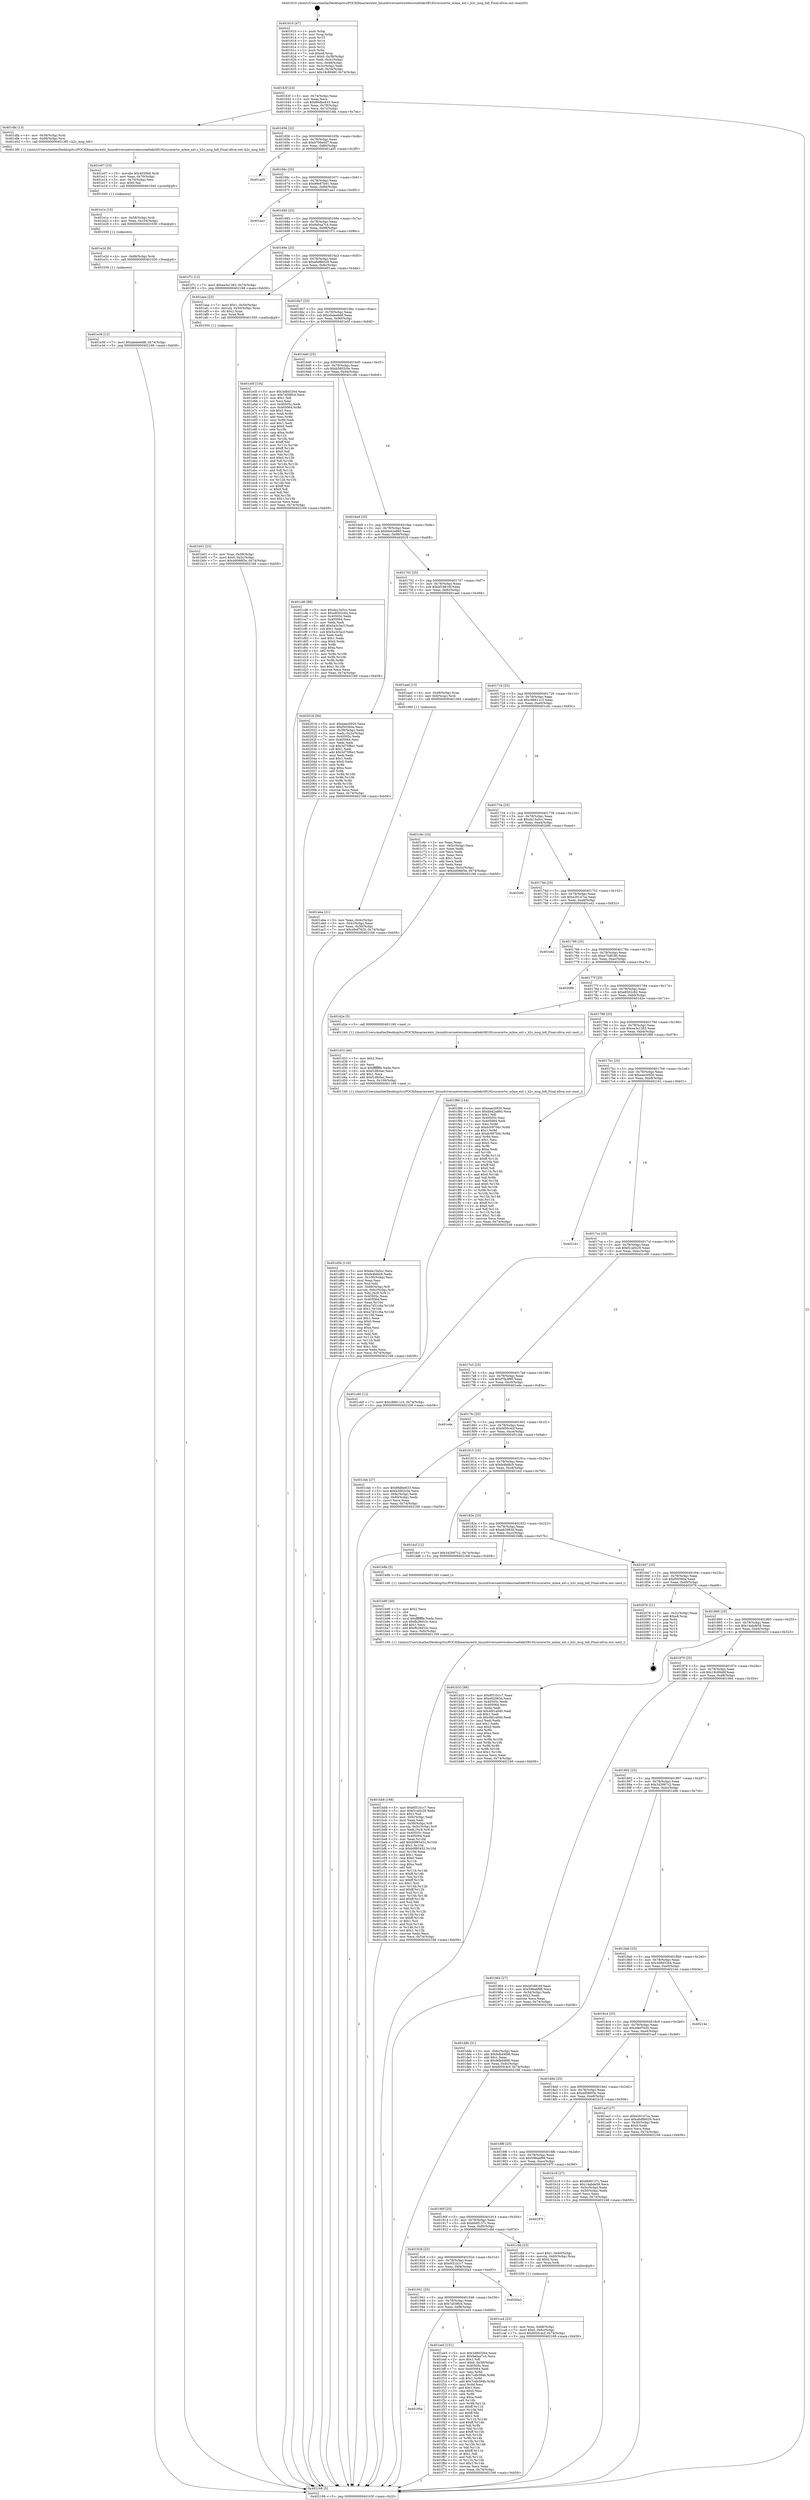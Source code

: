 digraph "0x401610" {
  label = "0x401610 (/mnt/c/Users/mathe/Desktop/tcc/POCII/binaries/extr_linuxdriversnetwirelessrealtekrtl8192cucorertw_mlme_ext.c_h2c_msg_hdl_Final-ollvm.out::main(0))"
  labelloc = "t"
  node[shape=record]

  Entry [label="",width=0.3,height=0.3,shape=circle,fillcolor=black,style=filled]
  "0x40163f" [label="{
     0x40163f [23]\l
     | [instrs]\l
     &nbsp;&nbsp;0x40163f \<+3\>: mov -0x74(%rbp),%eax\l
     &nbsp;&nbsp;0x401642 \<+2\>: mov %eax,%ecx\l
     &nbsp;&nbsp;0x401644 \<+6\>: sub $0x86dbe633,%ecx\l
     &nbsp;&nbsp;0x40164a \<+3\>: mov %eax,-0x78(%rbp)\l
     &nbsp;&nbsp;0x40164d \<+3\>: mov %ecx,-0x7c(%rbp)\l
     &nbsp;&nbsp;0x401650 \<+6\>: je 0000000000401dfa \<main+0x7ea\>\l
  }"]
  "0x401dfa" [label="{
     0x401dfa [13]\l
     | [instrs]\l
     &nbsp;&nbsp;0x401dfa \<+4\>: mov -0x58(%rbp),%rdi\l
     &nbsp;&nbsp;0x401dfe \<+4\>: mov -0x68(%rbp),%rsi\l
     &nbsp;&nbsp;0x401e02 \<+5\>: call 00000000004013f0 \<h2c_msg_hdl\>\l
     | [calls]\l
     &nbsp;&nbsp;0x4013f0 \{1\} (/mnt/c/Users/mathe/Desktop/tcc/POCII/binaries/extr_linuxdriversnetwirelessrealtekrtl8192cucorertw_mlme_ext.c_h2c_msg_hdl_Final-ollvm.out::h2c_msg_hdl)\l
  }"]
  "0x401656" [label="{
     0x401656 [22]\l
     | [instrs]\l
     &nbsp;&nbsp;0x401656 \<+5\>: jmp 000000000040165b \<main+0x4b\>\l
     &nbsp;&nbsp;0x40165b \<+3\>: mov -0x78(%rbp),%eax\l
     &nbsp;&nbsp;0x40165e \<+5\>: sub $0x8706e0d7,%eax\l
     &nbsp;&nbsp;0x401663 \<+3\>: mov %eax,-0x80(%rbp)\l
     &nbsp;&nbsp;0x401666 \<+6\>: je 0000000000401a05 \<main+0x3f5\>\l
  }"]
  Exit [label="",width=0.3,height=0.3,shape=circle,fillcolor=black,style=filled,peripheries=2]
  "0x401a05" [label="{
     0x401a05\l
  }", style=dashed]
  "0x40166c" [label="{
     0x40166c [25]\l
     | [instrs]\l
     &nbsp;&nbsp;0x40166c \<+5\>: jmp 0000000000401671 \<main+0x61\>\l
     &nbsp;&nbsp;0x401671 \<+3\>: mov -0x78(%rbp),%eax\l
     &nbsp;&nbsp;0x401674 \<+5\>: sub $0x99e87b91,%eax\l
     &nbsp;&nbsp;0x401679 \<+6\>: mov %eax,-0x84(%rbp)\l
     &nbsp;&nbsp;0x40167f \<+6\>: je 0000000000401aa1 \<main+0x491\>\l
  }"]
  "0x40195a" [label="{
     0x40195a\l
  }", style=dashed]
  "0x401aa1" [label="{
     0x401aa1\l
  }", style=dashed]
  "0x401685" [label="{
     0x401685 [25]\l
     | [instrs]\l
     &nbsp;&nbsp;0x401685 \<+5\>: jmp 000000000040168a \<main+0x7a\>\l
     &nbsp;&nbsp;0x40168a \<+3\>: mov -0x78(%rbp),%eax\l
     &nbsp;&nbsp;0x40168d \<+5\>: sub $0x9a0aa7c4,%eax\l
     &nbsp;&nbsp;0x401692 \<+6\>: mov %eax,-0x88(%rbp)\l
     &nbsp;&nbsp;0x401698 \<+6\>: je 0000000000401f7c \<main+0x96c\>\l
  }"]
  "0x401ee5" [label="{
     0x401ee5 [151]\l
     | [instrs]\l
     &nbsp;&nbsp;0x401ee5 \<+5\>: mov $0x3d8d3264,%eax\l
     &nbsp;&nbsp;0x401eea \<+5\>: mov $0x9a0aa7c4,%ecx\l
     &nbsp;&nbsp;0x401eef \<+2\>: mov $0x1,%dl\l
     &nbsp;&nbsp;0x401ef1 \<+7\>: movl $0x0,-0x38(%rbp)\l
     &nbsp;&nbsp;0x401ef8 \<+7\>: mov 0x40505c,%esi\l
     &nbsp;&nbsp;0x401eff \<+7\>: mov 0x405064,%edi\l
     &nbsp;&nbsp;0x401f06 \<+3\>: mov %esi,%r8d\l
     &nbsp;&nbsp;0x401f09 \<+7\>: sub $0x7cdb594b,%r8d\l
     &nbsp;&nbsp;0x401f10 \<+4\>: sub $0x1,%r8d\l
     &nbsp;&nbsp;0x401f14 \<+7\>: add $0x7cdb594b,%r8d\l
     &nbsp;&nbsp;0x401f1b \<+4\>: imul %r8d,%esi\l
     &nbsp;&nbsp;0x401f1f \<+3\>: and $0x1,%esi\l
     &nbsp;&nbsp;0x401f22 \<+3\>: cmp $0x0,%esi\l
     &nbsp;&nbsp;0x401f25 \<+4\>: sete %r9b\l
     &nbsp;&nbsp;0x401f29 \<+3\>: cmp $0xa,%edi\l
     &nbsp;&nbsp;0x401f2c \<+4\>: setl %r10b\l
     &nbsp;&nbsp;0x401f30 \<+3\>: mov %r9b,%r11b\l
     &nbsp;&nbsp;0x401f33 \<+4\>: xor $0xff,%r11b\l
     &nbsp;&nbsp;0x401f37 \<+3\>: mov %r10b,%bl\l
     &nbsp;&nbsp;0x401f3a \<+3\>: xor $0xff,%bl\l
     &nbsp;&nbsp;0x401f3d \<+3\>: xor $0x1,%dl\l
     &nbsp;&nbsp;0x401f40 \<+3\>: mov %r11b,%r14b\l
     &nbsp;&nbsp;0x401f43 \<+4\>: and $0xff,%r14b\l
     &nbsp;&nbsp;0x401f47 \<+3\>: and %dl,%r9b\l
     &nbsp;&nbsp;0x401f4a \<+3\>: mov %bl,%r15b\l
     &nbsp;&nbsp;0x401f4d \<+4\>: and $0xff,%r15b\l
     &nbsp;&nbsp;0x401f51 \<+3\>: and %dl,%r10b\l
     &nbsp;&nbsp;0x401f54 \<+3\>: or %r9b,%r14b\l
     &nbsp;&nbsp;0x401f57 \<+3\>: or %r10b,%r15b\l
     &nbsp;&nbsp;0x401f5a \<+3\>: xor %r15b,%r14b\l
     &nbsp;&nbsp;0x401f5d \<+3\>: or %bl,%r11b\l
     &nbsp;&nbsp;0x401f60 \<+4\>: xor $0xff,%r11b\l
     &nbsp;&nbsp;0x401f64 \<+3\>: or $0x1,%dl\l
     &nbsp;&nbsp;0x401f67 \<+3\>: and %dl,%r11b\l
     &nbsp;&nbsp;0x401f6a \<+3\>: or %r11b,%r14b\l
     &nbsp;&nbsp;0x401f6d \<+4\>: test $0x1,%r14b\l
     &nbsp;&nbsp;0x401f71 \<+3\>: cmovne %ecx,%eax\l
     &nbsp;&nbsp;0x401f74 \<+3\>: mov %eax,-0x74(%rbp)\l
     &nbsp;&nbsp;0x401f77 \<+5\>: jmp 0000000000402168 \<main+0xb58\>\l
  }"]
  "0x401f7c" [label="{
     0x401f7c [12]\l
     | [instrs]\l
     &nbsp;&nbsp;0x401f7c \<+7\>: movl $0xea3e1383,-0x74(%rbp)\l
     &nbsp;&nbsp;0x401f83 \<+5\>: jmp 0000000000402168 \<main+0xb58\>\l
  }"]
  "0x40169e" [label="{
     0x40169e [25]\l
     | [instrs]\l
     &nbsp;&nbsp;0x40169e \<+5\>: jmp 00000000004016a3 \<main+0x93\>\l
     &nbsp;&nbsp;0x4016a3 \<+3\>: mov -0x78(%rbp),%eax\l
     &nbsp;&nbsp;0x4016a6 \<+5\>: sub $0xa6d8b029,%eax\l
     &nbsp;&nbsp;0x4016ab \<+6\>: mov %eax,-0x8c(%rbp)\l
     &nbsp;&nbsp;0x4016b1 \<+6\>: je 0000000000401aea \<main+0x4da\>\l
  }"]
  "0x401941" [label="{
     0x401941 [25]\l
     | [instrs]\l
     &nbsp;&nbsp;0x401941 \<+5\>: jmp 0000000000401946 \<main+0x336\>\l
     &nbsp;&nbsp;0x401946 \<+3\>: mov -0x78(%rbp),%eax\l
     &nbsp;&nbsp;0x401949 \<+5\>: sub $0x7af38fcd,%eax\l
     &nbsp;&nbsp;0x40194e \<+6\>: mov %eax,-0xf8(%rbp)\l
     &nbsp;&nbsp;0x401954 \<+6\>: je 0000000000401ee5 \<main+0x8d5\>\l
  }"]
  "0x401aea" [label="{
     0x401aea [23]\l
     | [instrs]\l
     &nbsp;&nbsp;0x401aea \<+7\>: movl $0x1,-0x50(%rbp)\l
     &nbsp;&nbsp;0x401af1 \<+4\>: movslq -0x50(%rbp),%rax\l
     &nbsp;&nbsp;0x401af5 \<+4\>: shl $0x2,%rax\l
     &nbsp;&nbsp;0x401af9 \<+3\>: mov %rax,%rdi\l
     &nbsp;&nbsp;0x401afc \<+5\>: call 0000000000401050 \<malloc@plt\>\l
     | [calls]\l
     &nbsp;&nbsp;0x401050 \{1\} (unknown)\l
  }"]
  "0x4016b7" [label="{
     0x4016b7 [25]\l
     | [instrs]\l
     &nbsp;&nbsp;0x4016b7 \<+5\>: jmp 00000000004016bc \<main+0xac\>\l
     &nbsp;&nbsp;0x4016bc \<+3\>: mov -0x78(%rbp),%eax\l
     &nbsp;&nbsp;0x4016bf \<+5\>: sub $0xabdee6d8,%eax\l
     &nbsp;&nbsp;0x4016c4 \<+6\>: mov %eax,-0x90(%rbp)\l
     &nbsp;&nbsp;0x4016ca \<+6\>: je 0000000000401e5f \<main+0x84f\>\l
  }"]
  "0x4020a3" [label="{
     0x4020a3\l
  }", style=dashed]
  "0x401e5f" [label="{
     0x401e5f [134]\l
     | [instrs]\l
     &nbsp;&nbsp;0x401e5f \<+5\>: mov $0x3d8d3264,%eax\l
     &nbsp;&nbsp;0x401e64 \<+5\>: mov $0x7af38fcd,%ecx\l
     &nbsp;&nbsp;0x401e69 \<+2\>: mov $0x1,%dl\l
     &nbsp;&nbsp;0x401e6b \<+2\>: xor %esi,%esi\l
     &nbsp;&nbsp;0x401e6d \<+7\>: mov 0x40505c,%edi\l
     &nbsp;&nbsp;0x401e74 \<+8\>: mov 0x405064,%r8d\l
     &nbsp;&nbsp;0x401e7c \<+3\>: sub $0x1,%esi\l
     &nbsp;&nbsp;0x401e7f \<+3\>: mov %edi,%r9d\l
     &nbsp;&nbsp;0x401e82 \<+3\>: add %esi,%r9d\l
     &nbsp;&nbsp;0x401e85 \<+4\>: imul %r9d,%edi\l
     &nbsp;&nbsp;0x401e89 \<+3\>: and $0x1,%edi\l
     &nbsp;&nbsp;0x401e8c \<+3\>: cmp $0x0,%edi\l
     &nbsp;&nbsp;0x401e8f \<+4\>: sete %r10b\l
     &nbsp;&nbsp;0x401e93 \<+4\>: cmp $0xa,%r8d\l
     &nbsp;&nbsp;0x401e97 \<+4\>: setl %r11b\l
     &nbsp;&nbsp;0x401e9b \<+3\>: mov %r10b,%bl\l
     &nbsp;&nbsp;0x401e9e \<+3\>: xor $0xff,%bl\l
     &nbsp;&nbsp;0x401ea1 \<+3\>: mov %r11b,%r14b\l
     &nbsp;&nbsp;0x401ea4 \<+4\>: xor $0xff,%r14b\l
     &nbsp;&nbsp;0x401ea8 \<+3\>: xor $0x0,%dl\l
     &nbsp;&nbsp;0x401eab \<+3\>: mov %bl,%r15b\l
     &nbsp;&nbsp;0x401eae \<+4\>: and $0x0,%r15b\l
     &nbsp;&nbsp;0x401eb2 \<+3\>: and %dl,%r10b\l
     &nbsp;&nbsp;0x401eb5 \<+3\>: mov %r14b,%r12b\l
     &nbsp;&nbsp;0x401eb8 \<+4\>: and $0x0,%r12b\l
     &nbsp;&nbsp;0x401ebc \<+3\>: and %dl,%r11b\l
     &nbsp;&nbsp;0x401ebf \<+3\>: or %r10b,%r15b\l
     &nbsp;&nbsp;0x401ec2 \<+3\>: or %r11b,%r12b\l
     &nbsp;&nbsp;0x401ec5 \<+3\>: xor %r12b,%r15b\l
     &nbsp;&nbsp;0x401ec8 \<+3\>: or %r14b,%bl\l
     &nbsp;&nbsp;0x401ecb \<+3\>: xor $0xff,%bl\l
     &nbsp;&nbsp;0x401ece \<+3\>: or $0x0,%dl\l
     &nbsp;&nbsp;0x401ed1 \<+2\>: and %dl,%bl\l
     &nbsp;&nbsp;0x401ed3 \<+3\>: or %bl,%r15b\l
     &nbsp;&nbsp;0x401ed6 \<+4\>: test $0x1,%r15b\l
     &nbsp;&nbsp;0x401eda \<+3\>: cmovne %ecx,%eax\l
     &nbsp;&nbsp;0x401edd \<+3\>: mov %eax,-0x74(%rbp)\l
     &nbsp;&nbsp;0x401ee0 \<+5\>: jmp 0000000000402168 \<main+0xb58\>\l
  }"]
  "0x4016d0" [label="{
     0x4016d0 [25]\l
     | [instrs]\l
     &nbsp;&nbsp;0x4016d0 \<+5\>: jmp 00000000004016d5 \<main+0xc5\>\l
     &nbsp;&nbsp;0x4016d5 \<+3\>: mov -0x78(%rbp),%eax\l
     &nbsp;&nbsp;0x4016d8 \<+5\>: sub $0xb3d02c0e,%eax\l
     &nbsp;&nbsp;0x4016dd \<+6\>: mov %eax,-0x94(%rbp)\l
     &nbsp;&nbsp;0x4016e3 \<+6\>: je 0000000000401cd6 \<main+0x6c6\>\l
  }"]
  "0x401e36" [label="{
     0x401e36 [12]\l
     | [instrs]\l
     &nbsp;&nbsp;0x401e36 \<+7\>: movl $0xabdee6d8,-0x74(%rbp)\l
     &nbsp;&nbsp;0x401e3d \<+5\>: jmp 0000000000402168 \<main+0xb58\>\l
  }"]
  "0x401cd6" [label="{
     0x401cd6 [88]\l
     | [instrs]\l
     &nbsp;&nbsp;0x401cd6 \<+5\>: mov $0xda15a5cc,%eax\l
     &nbsp;&nbsp;0x401cdb \<+5\>: mov $0xe8502c62,%ecx\l
     &nbsp;&nbsp;0x401ce0 \<+7\>: mov 0x40505c,%edx\l
     &nbsp;&nbsp;0x401ce7 \<+7\>: mov 0x405064,%esi\l
     &nbsp;&nbsp;0x401cee \<+2\>: mov %edx,%edi\l
     &nbsp;&nbsp;0x401cf0 \<+6\>: add $0x5a3c5a1f,%edi\l
     &nbsp;&nbsp;0x401cf6 \<+3\>: sub $0x1,%edi\l
     &nbsp;&nbsp;0x401cf9 \<+6\>: sub $0x5a3c5a1f,%edi\l
     &nbsp;&nbsp;0x401cff \<+3\>: imul %edi,%edx\l
     &nbsp;&nbsp;0x401d02 \<+3\>: and $0x1,%edx\l
     &nbsp;&nbsp;0x401d05 \<+3\>: cmp $0x0,%edx\l
     &nbsp;&nbsp;0x401d08 \<+4\>: sete %r8b\l
     &nbsp;&nbsp;0x401d0c \<+3\>: cmp $0xa,%esi\l
     &nbsp;&nbsp;0x401d0f \<+4\>: setl %r9b\l
     &nbsp;&nbsp;0x401d13 \<+3\>: mov %r8b,%r10b\l
     &nbsp;&nbsp;0x401d16 \<+3\>: and %r9b,%r10b\l
     &nbsp;&nbsp;0x401d19 \<+3\>: xor %r9b,%r8b\l
     &nbsp;&nbsp;0x401d1c \<+3\>: or %r8b,%r10b\l
     &nbsp;&nbsp;0x401d1f \<+4\>: test $0x1,%r10b\l
     &nbsp;&nbsp;0x401d23 \<+3\>: cmovne %ecx,%eax\l
     &nbsp;&nbsp;0x401d26 \<+3\>: mov %eax,-0x74(%rbp)\l
     &nbsp;&nbsp;0x401d29 \<+5\>: jmp 0000000000402168 \<main+0xb58\>\l
  }"]
  "0x4016e9" [label="{
     0x4016e9 [25]\l
     | [instrs]\l
     &nbsp;&nbsp;0x4016e9 \<+5\>: jmp 00000000004016ee \<main+0xde\>\l
     &nbsp;&nbsp;0x4016ee \<+3\>: mov -0x78(%rbp),%eax\l
     &nbsp;&nbsp;0x4016f1 \<+5\>: sub $0xbb42a860,%eax\l
     &nbsp;&nbsp;0x4016f6 \<+6\>: mov %eax,-0x98(%rbp)\l
     &nbsp;&nbsp;0x4016fc \<+6\>: je 0000000000402018 \<main+0xa08\>\l
  }"]
  "0x401e2d" [label="{
     0x401e2d [9]\l
     | [instrs]\l
     &nbsp;&nbsp;0x401e2d \<+4\>: mov -0x68(%rbp),%rdi\l
     &nbsp;&nbsp;0x401e31 \<+5\>: call 0000000000401030 \<free@plt\>\l
     | [calls]\l
     &nbsp;&nbsp;0x401030 \{1\} (unknown)\l
  }"]
  "0x402018" [label="{
     0x402018 [94]\l
     | [instrs]\l
     &nbsp;&nbsp;0x402018 \<+5\>: mov $0xeaec0920,%eax\l
     &nbsp;&nbsp;0x40201d \<+5\>: mov $0xf50360a,%ecx\l
     &nbsp;&nbsp;0x402022 \<+3\>: mov -0x38(%rbp),%edx\l
     &nbsp;&nbsp;0x402025 \<+3\>: mov %edx,-0x2c(%rbp)\l
     &nbsp;&nbsp;0x402028 \<+7\>: mov 0x40505c,%edx\l
     &nbsp;&nbsp;0x40202f \<+7\>: mov 0x405064,%esi\l
     &nbsp;&nbsp;0x402036 \<+2\>: mov %edx,%edi\l
     &nbsp;&nbsp;0x402038 \<+6\>: sub $0x3d75f6e1,%edi\l
     &nbsp;&nbsp;0x40203e \<+3\>: sub $0x1,%edi\l
     &nbsp;&nbsp;0x402041 \<+6\>: add $0x3d75f6e1,%edi\l
     &nbsp;&nbsp;0x402047 \<+3\>: imul %edi,%edx\l
     &nbsp;&nbsp;0x40204a \<+3\>: and $0x1,%edx\l
     &nbsp;&nbsp;0x40204d \<+3\>: cmp $0x0,%edx\l
     &nbsp;&nbsp;0x402050 \<+4\>: sete %r8b\l
     &nbsp;&nbsp;0x402054 \<+3\>: cmp $0xa,%esi\l
     &nbsp;&nbsp;0x402057 \<+4\>: setl %r9b\l
     &nbsp;&nbsp;0x40205b \<+3\>: mov %r8b,%r10b\l
     &nbsp;&nbsp;0x40205e \<+3\>: and %r9b,%r10b\l
     &nbsp;&nbsp;0x402061 \<+3\>: xor %r9b,%r8b\l
     &nbsp;&nbsp;0x402064 \<+3\>: or %r8b,%r10b\l
     &nbsp;&nbsp;0x402067 \<+4\>: test $0x1,%r10b\l
     &nbsp;&nbsp;0x40206b \<+3\>: cmovne %ecx,%eax\l
     &nbsp;&nbsp;0x40206e \<+3\>: mov %eax,-0x74(%rbp)\l
     &nbsp;&nbsp;0x402071 \<+5\>: jmp 0000000000402168 \<main+0xb58\>\l
  }"]
  "0x401702" [label="{
     0x401702 [25]\l
     | [instrs]\l
     &nbsp;&nbsp;0x401702 \<+5\>: jmp 0000000000401707 \<main+0xf7\>\l
     &nbsp;&nbsp;0x401707 \<+3\>: mov -0x78(%rbp),%eax\l
     &nbsp;&nbsp;0x40170a \<+5\>: sub $0xbf18816f,%eax\l
     &nbsp;&nbsp;0x40170f \<+6\>: mov %eax,-0x9c(%rbp)\l
     &nbsp;&nbsp;0x401715 \<+6\>: je 0000000000401aad \<main+0x49d\>\l
  }"]
  "0x401e1e" [label="{
     0x401e1e [15]\l
     | [instrs]\l
     &nbsp;&nbsp;0x401e1e \<+4\>: mov -0x58(%rbp),%rdi\l
     &nbsp;&nbsp;0x401e22 \<+6\>: mov %eax,-0x104(%rbp)\l
     &nbsp;&nbsp;0x401e28 \<+5\>: call 0000000000401030 \<free@plt\>\l
     | [calls]\l
     &nbsp;&nbsp;0x401030 \{1\} (unknown)\l
  }"]
  "0x401aad" [label="{
     0x401aad [13]\l
     | [instrs]\l
     &nbsp;&nbsp;0x401aad \<+4\>: mov -0x48(%rbp),%rax\l
     &nbsp;&nbsp;0x401ab1 \<+4\>: mov 0x8(%rax),%rdi\l
     &nbsp;&nbsp;0x401ab5 \<+5\>: call 0000000000401060 \<atoi@plt\>\l
     | [calls]\l
     &nbsp;&nbsp;0x401060 \{1\} (unknown)\l
  }"]
  "0x40171b" [label="{
     0x40171b [25]\l
     | [instrs]\l
     &nbsp;&nbsp;0x40171b \<+5\>: jmp 0000000000401720 \<main+0x110\>\l
     &nbsp;&nbsp;0x401720 \<+3\>: mov -0x78(%rbp),%eax\l
     &nbsp;&nbsp;0x401723 \<+5\>: sub $0xc88611c3,%eax\l
     &nbsp;&nbsp;0x401728 \<+6\>: mov %eax,-0xa0(%rbp)\l
     &nbsp;&nbsp;0x40172e \<+6\>: je 0000000000401c6c \<main+0x65c\>\l
  }"]
  "0x401e07" [label="{
     0x401e07 [23]\l
     | [instrs]\l
     &nbsp;&nbsp;0x401e07 \<+10\>: movabs $0x4030b6,%rdi\l
     &nbsp;&nbsp;0x401e11 \<+3\>: mov %eax,-0x70(%rbp)\l
     &nbsp;&nbsp;0x401e14 \<+3\>: mov -0x70(%rbp),%esi\l
     &nbsp;&nbsp;0x401e17 \<+2\>: mov $0x0,%al\l
     &nbsp;&nbsp;0x401e19 \<+5\>: call 0000000000401040 \<printf@plt\>\l
     | [calls]\l
     &nbsp;&nbsp;0x401040 \{1\} (unknown)\l
  }"]
  "0x401c6c" [label="{
     0x401c6c [33]\l
     | [instrs]\l
     &nbsp;&nbsp;0x401c6c \<+2\>: xor %eax,%eax\l
     &nbsp;&nbsp;0x401c6e \<+3\>: mov -0x5c(%rbp),%ecx\l
     &nbsp;&nbsp;0x401c71 \<+2\>: mov %eax,%edx\l
     &nbsp;&nbsp;0x401c73 \<+2\>: sub %ecx,%edx\l
     &nbsp;&nbsp;0x401c75 \<+2\>: mov %eax,%ecx\l
     &nbsp;&nbsp;0x401c77 \<+3\>: sub $0x1,%ecx\l
     &nbsp;&nbsp;0x401c7a \<+2\>: add %ecx,%edx\l
     &nbsp;&nbsp;0x401c7c \<+2\>: sub %edx,%eax\l
     &nbsp;&nbsp;0x401c7e \<+3\>: mov %eax,-0x5c(%rbp)\l
     &nbsp;&nbsp;0x401c81 \<+7\>: movl $0x4d086f3e,-0x74(%rbp)\l
     &nbsp;&nbsp;0x401c88 \<+5\>: jmp 0000000000402168 \<main+0xb58\>\l
  }"]
  "0x401734" [label="{
     0x401734 [25]\l
     | [instrs]\l
     &nbsp;&nbsp;0x401734 \<+5\>: jmp 0000000000401739 \<main+0x129\>\l
     &nbsp;&nbsp;0x401739 \<+3\>: mov -0x78(%rbp),%eax\l
     &nbsp;&nbsp;0x40173c \<+5\>: sub $0xda15a5cc,%eax\l
     &nbsp;&nbsp;0x401741 \<+6\>: mov %eax,-0xa4(%rbp)\l
     &nbsp;&nbsp;0x401747 \<+6\>: je 00000000004020fd \<main+0xaed\>\l
  }"]
  "0x401d5b" [label="{
     0x401d5b [116]\l
     | [instrs]\l
     &nbsp;&nbsp;0x401d5b \<+5\>: mov $0xda15a5cc,%ecx\l
     &nbsp;&nbsp;0x401d60 \<+5\>: mov $0xfe4bfdc9,%edx\l
     &nbsp;&nbsp;0x401d65 \<+6\>: mov -0x100(%rbp),%esi\l
     &nbsp;&nbsp;0x401d6b \<+3\>: imul %eax,%esi\l
     &nbsp;&nbsp;0x401d6e \<+3\>: mov %sil,%dil\l
     &nbsp;&nbsp;0x401d71 \<+4\>: mov -0x68(%rbp),%r8\l
     &nbsp;&nbsp;0x401d75 \<+4\>: movslq -0x6c(%rbp),%r9\l
     &nbsp;&nbsp;0x401d79 \<+4\>: mov %dil,(%r8,%r9,1)\l
     &nbsp;&nbsp;0x401d7d \<+7\>: mov 0x40505c,%eax\l
     &nbsp;&nbsp;0x401d84 \<+7\>: mov 0x405064,%esi\l
     &nbsp;&nbsp;0x401d8b \<+3\>: mov %eax,%r10d\l
     &nbsp;&nbsp;0x401d8e \<+7\>: add $0xa7451c6a,%r10d\l
     &nbsp;&nbsp;0x401d95 \<+4\>: sub $0x1,%r10d\l
     &nbsp;&nbsp;0x401d99 \<+7\>: sub $0xa7451c6a,%r10d\l
     &nbsp;&nbsp;0x401da0 \<+4\>: imul %r10d,%eax\l
     &nbsp;&nbsp;0x401da4 \<+3\>: and $0x1,%eax\l
     &nbsp;&nbsp;0x401da7 \<+3\>: cmp $0x0,%eax\l
     &nbsp;&nbsp;0x401daa \<+4\>: sete %dil\l
     &nbsp;&nbsp;0x401dae \<+3\>: cmp $0xa,%esi\l
     &nbsp;&nbsp;0x401db1 \<+4\>: setl %r11b\l
     &nbsp;&nbsp;0x401db5 \<+3\>: mov %dil,%bl\l
     &nbsp;&nbsp;0x401db8 \<+3\>: and %r11b,%bl\l
     &nbsp;&nbsp;0x401dbb \<+3\>: xor %r11b,%dil\l
     &nbsp;&nbsp;0x401dbe \<+3\>: or %dil,%bl\l
     &nbsp;&nbsp;0x401dc1 \<+3\>: test $0x1,%bl\l
     &nbsp;&nbsp;0x401dc4 \<+3\>: cmovne %edx,%ecx\l
     &nbsp;&nbsp;0x401dc7 \<+3\>: mov %ecx,-0x74(%rbp)\l
     &nbsp;&nbsp;0x401dca \<+5\>: jmp 0000000000402168 \<main+0xb58\>\l
  }"]
  "0x4020fd" [label="{
     0x4020fd\l
  }", style=dashed]
  "0x40174d" [label="{
     0x40174d [25]\l
     | [instrs]\l
     &nbsp;&nbsp;0x40174d \<+5\>: jmp 0000000000401752 \<main+0x142\>\l
     &nbsp;&nbsp;0x401752 \<+3\>: mov -0x78(%rbp),%eax\l
     &nbsp;&nbsp;0x401755 \<+5\>: sub $0xe26147ca,%eax\l
     &nbsp;&nbsp;0x40175a \<+6\>: mov %eax,-0xa8(%rbp)\l
     &nbsp;&nbsp;0x401760 \<+6\>: je 0000000000401e42 \<main+0x832\>\l
  }"]
  "0x401d33" [label="{
     0x401d33 [40]\l
     | [instrs]\l
     &nbsp;&nbsp;0x401d33 \<+5\>: mov $0x2,%ecx\l
     &nbsp;&nbsp;0x401d38 \<+1\>: cltd\l
     &nbsp;&nbsp;0x401d39 \<+2\>: idiv %ecx\l
     &nbsp;&nbsp;0x401d3b \<+6\>: imul $0xfffffffe,%edx,%ecx\l
     &nbsp;&nbsp;0x401d41 \<+6\>: sub $0xf1dfc0ac,%ecx\l
     &nbsp;&nbsp;0x401d47 \<+3\>: add $0x1,%ecx\l
     &nbsp;&nbsp;0x401d4a \<+6\>: add $0xf1dfc0ac,%ecx\l
     &nbsp;&nbsp;0x401d50 \<+6\>: mov %ecx,-0x100(%rbp)\l
     &nbsp;&nbsp;0x401d56 \<+5\>: call 0000000000401160 \<next_i\>\l
     | [calls]\l
     &nbsp;&nbsp;0x401160 \{1\} (/mnt/c/Users/mathe/Desktop/tcc/POCII/binaries/extr_linuxdriversnetwirelessrealtekrtl8192cucorertw_mlme_ext.c_h2c_msg_hdl_Final-ollvm.out::next_i)\l
  }"]
  "0x401e42" [label="{
     0x401e42\l
  }", style=dashed]
  "0x401766" [label="{
     0x401766 [25]\l
     | [instrs]\l
     &nbsp;&nbsp;0x401766 \<+5\>: jmp 000000000040176b \<main+0x15b\>\l
     &nbsp;&nbsp;0x40176b \<+3\>: mov -0x78(%rbp),%eax\l
     &nbsp;&nbsp;0x40176e \<+5\>: sub $0xe75df180,%eax\l
     &nbsp;&nbsp;0x401773 \<+6\>: mov %eax,-0xac(%rbp)\l
     &nbsp;&nbsp;0x401779 \<+6\>: je 000000000040208b \<main+0xa7b\>\l
  }"]
  "0x401ca4" [label="{
     0x401ca4 [23]\l
     | [instrs]\l
     &nbsp;&nbsp;0x401ca4 \<+4\>: mov %rax,-0x68(%rbp)\l
     &nbsp;&nbsp;0x401ca8 \<+7\>: movl $0x0,-0x6c(%rbp)\l
     &nbsp;&nbsp;0x401caf \<+7\>: movl $0xfd50c4cf,-0x74(%rbp)\l
     &nbsp;&nbsp;0x401cb6 \<+5\>: jmp 0000000000402168 \<main+0xb58\>\l
  }"]
  "0x40208b" [label="{
     0x40208b\l
  }", style=dashed]
  "0x40177f" [label="{
     0x40177f [25]\l
     | [instrs]\l
     &nbsp;&nbsp;0x40177f \<+5\>: jmp 0000000000401784 \<main+0x174\>\l
     &nbsp;&nbsp;0x401784 \<+3\>: mov -0x78(%rbp),%eax\l
     &nbsp;&nbsp;0x401787 \<+5\>: sub $0xe8502c62,%eax\l
     &nbsp;&nbsp;0x40178c \<+6\>: mov %eax,-0xb0(%rbp)\l
     &nbsp;&nbsp;0x401792 \<+6\>: je 0000000000401d2e \<main+0x71e\>\l
  }"]
  "0x401928" [label="{
     0x401928 [25]\l
     | [instrs]\l
     &nbsp;&nbsp;0x401928 \<+5\>: jmp 000000000040192d \<main+0x31d\>\l
     &nbsp;&nbsp;0x40192d \<+3\>: mov -0x78(%rbp),%eax\l
     &nbsp;&nbsp;0x401930 \<+5\>: sub $0x6f31b1c7,%eax\l
     &nbsp;&nbsp;0x401935 \<+6\>: mov %eax,-0xf4(%rbp)\l
     &nbsp;&nbsp;0x40193b \<+6\>: je 00000000004020a3 \<main+0xa93\>\l
  }"]
  "0x401d2e" [label="{
     0x401d2e [5]\l
     | [instrs]\l
     &nbsp;&nbsp;0x401d2e \<+5\>: call 0000000000401160 \<next_i\>\l
     | [calls]\l
     &nbsp;&nbsp;0x401160 \{1\} (/mnt/c/Users/mathe/Desktop/tcc/POCII/binaries/extr_linuxdriversnetwirelessrealtekrtl8192cucorertw_mlme_ext.c_h2c_msg_hdl_Final-ollvm.out::next_i)\l
  }"]
  "0x401798" [label="{
     0x401798 [25]\l
     | [instrs]\l
     &nbsp;&nbsp;0x401798 \<+5\>: jmp 000000000040179d \<main+0x18d\>\l
     &nbsp;&nbsp;0x40179d \<+3\>: mov -0x78(%rbp),%eax\l
     &nbsp;&nbsp;0x4017a0 \<+5\>: sub $0xea3e1383,%eax\l
     &nbsp;&nbsp;0x4017a5 \<+6\>: mov %eax,-0xb4(%rbp)\l
     &nbsp;&nbsp;0x4017ab \<+6\>: je 0000000000401f88 \<main+0x978\>\l
  }"]
  "0x401c8d" [label="{
     0x401c8d [23]\l
     | [instrs]\l
     &nbsp;&nbsp;0x401c8d \<+7\>: movl $0x1,-0x60(%rbp)\l
     &nbsp;&nbsp;0x401c94 \<+4\>: movslq -0x60(%rbp),%rax\l
     &nbsp;&nbsp;0x401c98 \<+4\>: shl $0x0,%rax\l
     &nbsp;&nbsp;0x401c9c \<+3\>: mov %rax,%rdi\l
     &nbsp;&nbsp;0x401c9f \<+5\>: call 0000000000401050 \<malloc@plt\>\l
     | [calls]\l
     &nbsp;&nbsp;0x401050 \{1\} (unknown)\l
  }"]
  "0x401f88" [label="{
     0x401f88 [144]\l
     | [instrs]\l
     &nbsp;&nbsp;0x401f88 \<+5\>: mov $0xeaec0920,%eax\l
     &nbsp;&nbsp;0x401f8d \<+5\>: mov $0xbb42a860,%ecx\l
     &nbsp;&nbsp;0x401f92 \<+2\>: mov $0x1,%dl\l
     &nbsp;&nbsp;0x401f94 \<+7\>: mov 0x40505c,%esi\l
     &nbsp;&nbsp;0x401f9b \<+7\>: mov 0x405064,%edi\l
     &nbsp;&nbsp;0x401fa2 \<+3\>: mov %esi,%r8d\l
     &nbsp;&nbsp;0x401fa5 \<+7\>: sub $0xdc0970dc,%r8d\l
     &nbsp;&nbsp;0x401fac \<+4\>: sub $0x1,%r8d\l
     &nbsp;&nbsp;0x401fb0 \<+7\>: add $0xdc0970dc,%r8d\l
     &nbsp;&nbsp;0x401fb7 \<+4\>: imul %r8d,%esi\l
     &nbsp;&nbsp;0x401fbb \<+3\>: and $0x1,%esi\l
     &nbsp;&nbsp;0x401fbe \<+3\>: cmp $0x0,%esi\l
     &nbsp;&nbsp;0x401fc1 \<+4\>: sete %r9b\l
     &nbsp;&nbsp;0x401fc5 \<+3\>: cmp $0xa,%edi\l
     &nbsp;&nbsp;0x401fc8 \<+4\>: setl %r10b\l
     &nbsp;&nbsp;0x401fcc \<+3\>: mov %r9b,%r11b\l
     &nbsp;&nbsp;0x401fcf \<+4\>: xor $0xff,%r11b\l
     &nbsp;&nbsp;0x401fd3 \<+3\>: mov %r10b,%bl\l
     &nbsp;&nbsp;0x401fd6 \<+3\>: xor $0xff,%bl\l
     &nbsp;&nbsp;0x401fd9 \<+3\>: xor $0x0,%dl\l
     &nbsp;&nbsp;0x401fdc \<+3\>: mov %r11b,%r14b\l
     &nbsp;&nbsp;0x401fdf \<+4\>: and $0x0,%r14b\l
     &nbsp;&nbsp;0x401fe3 \<+3\>: and %dl,%r9b\l
     &nbsp;&nbsp;0x401fe6 \<+3\>: mov %bl,%r15b\l
     &nbsp;&nbsp;0x401fe9 \<+4\>: and $0x0,%r15b\l
     &nbsp;&nbsp;0x401fed \<+3\>: and %dl,%r10b\l
     &nbsp;&nbsp;0x401ff0 \<+3\>: or %r9b,%r14b\l
     &nbsp;&nbsp;0x401ff3 \<+3\>: or %r10b,%r15b\l
     &nbsp;&nbsp;0x401ff6 \<+3\>: xor %r15b,%r14b\l
     &nbsp;&nbsp;0x401ff9 \<+3\>: or %bl,%r11b\l
     &nbsp;&nbsp;0x401ffc \<+4\>: xor $0xff,%r11b\l
     &nbsp;&nbsp;0x402000 \<+3\>: or $0x0,%dl\l
     &nbsp;&nbsp;0x402003 \<+3\>: and %dl,%r11b\l
     &nbsp;&nbsp;0x402006 \<+3\>: or %r11b,%r14b\l
     &nbsp;&nbsp;0x402009 \<+4\>: test $0x1,%r14b\l
     &nbsp;&nbsp;0x40200d \<+3\>: cmovne %ecx,%eax\l
     &nbsp;&nbsp;0x402010 \<+3\>: mov %eax,-0x74(%rbp)\l
     &nbsp;&nbsp;0x402013 \<+5\>: jmp 0000000000402168 \<main+0xb58\>\l
  }"]
  "0x4017b1" [label="{
     0x4017b1 [25]\l
     | [instrs]\l
     &nbsp;&nbsp;0x4017b1 \<+5\>: jmp 00000000004017b6 \<main+0x1a6\>\l
     &nbsp;&nbsp;0x4017b6 \<+3\>: mov -0x78(%rbp),%eax\l
     &nbsp;&nbsp;0x4017b9 \<+5\>: sub $0xeaec0920,%eax\l
     &nbsp;&nbsp;0x4017be \<+6\>: mov %eax,-0xb8(%rbp)\l
     &nbsp;&nbsp;0x4017c4 \<+6\>: je 0000000000402161 \<main+0xb51\>\l
  }"]
  "0x40190f" [label="{
     0x40190f [25]\l
     | [instrs]\l
     &nbsp;&nbsp;0x40190f \<+5\>: jmp 0000000000401914 \<main+0x304\>\l
     &nbsp;&nbsp;0x401914 \<+3\>: mov -0x78(%rbp),%eax\l
     &nbsp;&nbsp;0x401917 \<+5\>: sub $0x6b6f137c,%eax\l
     &nbsp;&nbsp;0x40191c \<+6\>: mov %eax,-0xf0(%rbp)\l
     &nbsp;&nbsp;0x401922 \<+6\>: je 0000000000401c8d \<main+0x67d\>\l
  }"]
  "0x402161" [label="{
     0x402161\l
  }", style=dashed]
  "0x4017ca" [label="{
     0x4017ca [25]\l
     | [instrs]\l
     &nbsp;&nbsp;0x4017ca \<+5\>: jmp 00000000004017cf \<main+0x1bf\>\l
     &nbsp;&nbsp;0x4017cf \<+3\>: mov -0x78(%rbp),%eax\l
     &nbsp;&nbsp;0x4017d2 \<+5\>: sub $0xf1ca0c29,%eax\l
     &nbsp;&nbsp;0x4017d7 \<+6\>: mov %eax,-0xbc(%rbp)\l
     &nbsp;&nbsp;0x4017dd \<+6\>: je 0000000000401c60 \<main+0x650\>\l
  }"]
  "0x40197f" [label="{
     0x40197f\l
  }", style=dashed]
  "0x401c60" [label="{
     0x401c60 [12]\l
     | [instrs]\l
     &nbsp;&nbsp;0x401c60 \<+7\>: movl $0xc88611c3,-0x74(%rbp)\l
     &nbsp;&nbsp;0x401c67 \<+5\>: jmp 0000000000402168 \<main+0xb58\>\l
  }"]
  "0x4017e3" [label="{
     0x4017e3 [25]\l
     | [instrs]\l
     &nbsp;&nbsp;0x4017e3 \<+5\>: jmp 00000000004017e8 \<main+0x1d8\>\l
     &nbsp;&nbsp;0x4017e8 \<+3\>: mov -0x78(%rbp),%eax\l
     &nbsp;&nbsp;0x4017eb \<+5\>: sub $0xf7fa3f80,%eax\l
     &nbsp;&nbsp;0x4017f0 \<+6\>: mov %eax,-0xc0(%rbp)\l
     &nbsp;&nbsp;0x4017f6 \<+6\>: je 0000000000401e4e \<main+0x83e\>\l
  }"]
  "0x401bb8" [label="{
     0x401bb8 [168]\l
     | [instrs]\l
     &nbsp;&nbsp;0x401bb8 \<+5\>: mov $0x6f31b1c7,%ecx\l
     &nbsp;&nbsp;0x401bbd \<+5\>: mov $0xf1ca0c29,%edx\l
     &nbsp;&nbsp;0x401bc2 \<+3\>: mov $0x1,%sil\l
     &nbsp;&nbsp;0x401bc5 \<+6\>: mov -0xfc(%rbp),%edi\l
     &nbsp;&nbsp;0x401bcb \<+3\>: imul %eax,%edi\l
     &nbsp;&nbsp;0x401bce \<+4\>: mov -0x58(%rbp),%r8\l
     &nbsp;&nbsp;0x401bd2 \<+4\>: movslq -0x5c(%rbp),%r9\l
     &nbsp;&nbsp;0x401bd6 \<+4\>: mov %edi,(%r8,%r9,4)\l
     &nbsp;&nbsp;0x401bda \<+7\>: mov 0x40505c,%eax\l
     &nbsp;&nbsp;0x401be1 \<+7\>: mov 0x405064,%edi\l
     &nbsp;&nbsp;0x401be8 \<+3\>: mov %eax,%r10d\l
     &nbsp;&nbsp;0x401beb \<+7\>: add $0xb0f85452,%r10d\l
     &nbsp;&nbsp;0x401bf2 \<+4\>: sub $0x1,%r10d\l
     &nbsp;&nbsp;0x401bf6 \<+7\>: sub $0xb0f85452,%r10d\l
     &nbsp;&nbsp;0x401bfd \<+4\>: imul %r10d,%eax\l
     &nbsp;&nbsp;0x401c01 \<+3\>: and $0x1,%eax\l
     &nbsp;&nbsp;0x401c04 \<+3\>: cmp $0x0,%eax\l
     &nbsp;&nbsp;0x401c07 \<+4\>: sete %r11b\l
     &nbsp;&nbsp;0x401c0b \<+3\>: cmp $0xa,%edi\l
     &nbsp;&nbsp;0x401c0e \<+3\>: setl %bl\l
     &nbsp;&nbsp;0x401c11 \<+3\>: mov %r11b,%r14b\l
     &nbsp;&nbsp;0x401c14 \<+4\>: xor $0xff,%r14b\l
     &nbsp;&nbsp;0x401c18 \<+3\>: mov %bl,%r15b\l
     &nbsp;&nbsp;0x401c1b \<+4\>: xor $0xff,%r15b\l
     &nbsp;&nbsp;0x401c1f \<+4\>: xor $0x1,%sil\l
     &nbsp;&nbsp;0x401c23 \<+3\>: mov %r14b,%r12b\l
     &nbsp;&nbsp;0x401c26 \<+4\>: and $0xff,%r12b\l
     &nbsp;&nbsp;0x401c2a \<+3\>: and %sil,%r11b\l
     &nbsp;&nbsp;0x401c2d \<+3\>: mov %r15b,%r13b\l
     &nbsp;&nbsp;0x401c30 \<+4\>: and $0xff,%r13b\l
     &nbsp;&nbsp;0x401c34 \<+3\>: and %sil,%bl\l
     &nbsp;&nbsp;0x401c37 \<+3\>: or %r11b,%r12b\l
     &nbsp;&nbsp;0x401c3a \<+3\>: or %bl,%r13b\l
     &nbsp;&nbsp;0x401c3d \<+3\>: xor %r13b,%r12b\l
     &nbsp;&nbsp;0x401c40 \<+3\>: or %r15b,%r14b\l
     &nbsp;&nbsp;0x401c43 \<+4\>: xor $0xff,%r14b\l
     &nbsp;&nbsp;0x401c47 \<+4\>: or $0x1,%sil\l
     &nbsp;&nbsp;0x401c4b \<+3\>: and %sil,%r14b\l
     &nbsp;&nbsp;0x401c4e \<+3\>: or %r14b,%r12b\l
     &nbsp;&nbsp;0x401c51 \<+4\>: test $0x1,%r12b\l
     &nbsp;&nbsp;0x401c55 \<+3\>: cmovne %edx,%ecx\l
     &nbsp;&nbsp;0x401c58 \<+3\>: mov %ecx,-0x74(%rbp)\l
     &nbsp;&nbsp;0x401c5b \<+5\>: jmp 0000000000402168 \<main+0xb58\>\l
  }"]
  "0x401e4e" [label="{
     0x401e4e\l
  }", style=dashed]
  "0x4017fc" [label="{
     0x4017fc [25]\l
     | [instrs]\l
     &nbsp;&nbsp;0x4017fc \<+5\>: jmp 0000000000401801 \<main+0x1f1\>\l
     &nbsp;&nbsp;0x401801 \<+3\>: mov -0x78(%rbp),%eax\l
     &nbsp;&nbsp;0x401804 \<+5\>: sub $0xfd50c4cf,%eax\l
     &nbsp;&nbsp;0x401809 \<+6\>: mov %eax,-0xc4(%rbp)\l
     &nbsp;&nbsp;0x40180f \<+6\>: je 0000000000401cbb \<main+0x6ab\>\l
  }"]
  "0x401b90" [label="{
     0x401b90 [40]\l
     | [instrs]\l
     &nbsp;&nbsp;0x401b90 \<+5\>: mov $0x2,%ecx\l
     &nbsp;&nbsp;0x401b95 \<+1\>: cltd\l
     &nbsp;&nbsp;0x401b96 \<+2\>: idiv %ecx\l
     &nbsp;&nbsp;0x401b98 \<+6\>: imul $0xfffffffe,%edx,%ecx\l
     &nbsp;&nbsp;0x401b9e \<+6\>: sub $0xfb28453c,%ecx\l
     &nbsp;&nbsp;0x401ba4 \<+3\>: add $0x1,%ecx\l
     &nbsp;&nbsp;0x401ba7 \<+6\>: add $0xfb28453c,%ecx\l
     &nbsp;&nbsp;0x401bad \<+6\>: mov %ecx,-0xfc(%rbp)\l
     &nbsp;&nbsp;0x401bb3 \<+5\>: call 0000000000401160 \<next_i\>\l
     | [calls]\l
     &nbsp;&nbsp;0x401160 \{1\} (/mnt/c/Users/mathe/Desktop/tcc/POCII/binaries/extr_linuxdriversnetwirelessrealtekrtl8192cucorertw_mlme_ext.c_h2c_msg_hdl_Final-ollvm.out::next_i)\l
  }"]
  "0x401cbb" [label="{
     0x401cbb [27]\l
     | [instrs]\l
     &nbsp;&nbsp;0x401cbb \<+5\>: mov $0x86dbe633,%eax\l
     &nbsp;&nbsp;0x401cc0 \<+5\>: mov $0xb3d02c0e,%ecx\l
     &nbsp;&nbsp;0x401cc5 \<+3\>: mov -0x6c(%rbp),%edx\l
     &nbsp;&nbsp;0x401cc8 \<+3\>: cmp -0x60(%rbp),%edx\l
     &nbsp;&nbsp;0x401ccb \<+3\>: cmovl %ecx,%eax\l
     &nbsp;&nbsp;0x401cce \<+3\>: mov %eax,-0x74(%rbp)\l
     &nbsp;&nbsp;0x401cd1 \<+5\>: jmp 0000000000402168 \<main+0xb58\>\l
  }"]
  "0x401815" [label="{
     0x401815 [25]\l
     | [instrs]\l
     &nbsp;&nbsp;0x401815 \<+5\>: jmp 000000000040181a \<main+0x20a\>\l
     &nbsp;&nbsp;0x40181a \<+3\>: mov -0x78(%rbp),%eax\l
     &nbsp;&nbsp;0x40181d \<+5\>: sub $0xfe4bfdc9,%eax\l
     &nbsp;&nbsp;0x401822 \<+6\>: mov %eax,-0xc8(%rbp)\l
     &nbsp;&nbsp;0x401828 \<+6\>: je 0000000000401dcf \<main+0x7bf\>\l
  }"]
  "0x4018f6" [label="{
     0x4018f6 [25]\l
     | [instrs]\l
     &nbsp;&nbsp;0x4018f6 \<+5\>: jmp 00000000004018fb \<main+0x2eb\>\l
     &nbsp;&nbsp;0x4018fb \<+3\>: mov -0x78(%rbp),%eax\l
     &nbsp;&nbsp;0x4018fe \<+5\>: sub $0x598abf98,%eax\l
     &nbsp;&nbsp;0x401903 \<+6\>: mov %eax,-0xec(%rbp)\l
     &nbsp;&nbsp;0x401909 \<+6\>: je 000000000040197f \<main+0x36f\>\l
  }"]
  "0x401dcf" [label="{
     0x401dcf [12]\l
     | [instrs]\l
     &nbsp;&nbsp;0x401dcf \<+7\>: movl $0x342667c2,-0x74(%rbp)\l
     &nbsp;&nbsp;0x401dd6 \<+5\>: jmp 0000000000402168 \<main+0xb58\>\l
  }"]
  "0x40182e" [label="{
     0x40182e [25]\l
     | [instrs]\l
     &nbsp;&nbsp;0x40182e \<+5\>: jmp 0000000000401833 \<main+0x223\>\l
     &nbsp;&nbsp;0x401833 \<+3\>: mov -0x78(%rbp),%eax\l
     &nbsp;&nbsp;0x401836 \<+5\>: sub $0xe62983d,%eax\l
     &nbsp;&nbsp;0x40183b \<+6\>: mov %eax,-0xcc(%rbp)\l
     &nbsp;&nbsp;0x401841 \<+6\>: je 0000000000401b8b \<main+0x57b\>\l
  }"]
  "0x401b18" [label="{
     0x401b18 [27]\l
     | [instrs]\l
     &nbsp;&nbsp;0x401b18 \<+5\>: mov $0x6b6f137c,%eax\l
     &nbsp;&nbsp;0x401b1d \<+5\>: mov $0x14abde58,%ecx\l
     &nbsp;&nbsp;0x401b22 \<+3\>: mov -0x5c(%rbp),%edx\l
     &nbsp;&nbsp;0x401b25 \<+3\>: cmp -0x50(%rbp),%edx\l
     &nbsp;&nbsp;0x401b28 \<+3\>: cmovl %ecx,%eax\l
     &nbsp;&nbsp;0x401b2b \<+3\>: mov %eax,-0x74(%rbp)\l
     &nbsp;&nbsp;0x401b2e \<+5\>: jmp 0000000000402168 \<main+0xb58\>\l
  }"]
  "0x401b8b" [label="{
     0x401b8b [5]\l
     | [instrs]\l
     &nbsp;&nbsp;0x401b8b \<+5\>: call 0000000000401160 \<next_i\>\l
     | [calls]\l
     &nbsp;&nbsp;0x401160 \{1\} (/mnt/c/Users/mathe/Desktop/tcc/POCII/binaries/extr_linuxdriversnetwirelessrealtekrtl8192cucorertw_mlme_ext.c_h2c_msg_hdl_Final-ollvm.out::next_i)\l
  }"]
  "0x401847" [label="{
     0x401847 [25]\l
     | [instrs]\l
     &nbsp;&nbsp;0x401847 \<+5\>: jmp 000000000040184c \<main+0x23c\>\l
     &nbsp;&nbsp;0x40184c \<+3\>: mov -0x78(%rbp),%eax\l
     &nbsp;&nbsp;0x40184f \<+5\>: sub $0xf50360a,%eax\l
     &nbsp;&nbsp;0x401854 \<+6\>: mov %eax,-0xd0(%rbp)\l
     &nbsp;&nbsp;0x40185a \<+6\>: je 0000000000402076 \<main+0xa66\>\l
  }"]
  "0x401b01" [label="{
     0x401b01 [23]\l
     | [instrs]\l
     &nbsp;&nbsp;0x401b01 \<+4\>: mov %rax,-0x58(%rbp)\l
     &nbsp;&nbsp;0x401b05 \<+7\>: movl $0x0,-0x5c(%rbp)\l
     &nbsp;&nbsp;0x401b0c \<+7\>: movl $0x4d086f3e,-0x74(%rbp)\l
     &nbsp;&nbsp;0x401b13 \<+5\>: jmp 0000000000402168 \<main+0xb58\>\l
  }"]
  "0x402076" [label="{
     0x402076 [21]\l
     | [instrs]\l
     &nbsp;&nbsp;0x402076 \<+3\>: mov -0x2c(%rbp),%eax\l
     &nbsp;&nbsp;0x402079 \<+7\>: add $0xe8,%rsp\l
     &nbsp;&nbsp;0x402080 \<+1\>: pop %rbx\l
     &nbsp;&nbsp;0x402081 \<+2\>: pop %r12\l
     &nbsp;&nbsp;0x402083 \<+2\>: pop %r13\l
     &nbsp;&nbsp;0x402085 \<+2\>: pop %r14\l
     &nbsp;&nbsp;0x402087 \<+2\>: pop %r15\l
     &nbsp;&nbsp;0x402089 \<+1\>: pop %rbp\l
     &nbsp;&nbsp;0x40208a \<+1\>: ret\l
  }"]
  "0x401860" [label="{
     0x401860 [25]\l
     | [instrs]\l
     &nbsp;&nbsp;0x401860 \<+5\>: jmp 0000000000401865 \<main+0x255\>\l
     &nbsp;&nbsp;0x401865 \<+3\>: mov -0x78(%rbp),%eax\l
     &nbsp;&nbsp;0x401868 \<+5\>: sub $0x14abde58,%eax\l
     &nbsp;&nbsp;0x40186d \<+6\>: mov %eax,-0xd4(%rbp)\l
     &nbsp;&nbsp;0x401873 \<+6\>: je 0000000000401b33 \<main+0x523\>\l
  }"]
  "0x4018dd" [label="{
     0x4018dd [25]\l
     | [instrs]\l
     &nbsp;&nbsp;0x4018dd \<+5\>: jmp 00000000004018e2 \<main+0x2d2\>\l
     &nbsp;&nbsp;0x4018e2 \<+3\>: mov -0x78(%rbp),%eax\l
     &nbsp;&nbsp;0x4018e5 \<+5\>: sub $0x4d086f3e,%eax\l
     &nbsp;&nbsp;0x4018ea \<+6\>: mov %eax,-0xe8(%rbp)\l
     &nbsp;&nbsp;0x4018f0 \<+6\>: je 0000000000401b18 \<main+0x508\>\l
  }"]
  "0x401b33" [label="{
     0x401b33 [88]\l
     | [instrs]\l
     &nbsp;&nbsp;0x401b33 \<+5\>: mov $0x6f31b1c7,%eax\l
     &nbsp;&nbsp;0x401b38 \<+5\>: mov $0xe62983d,%ecx\l
     &nbsp;&nbsp;0x401b3d \<+7\>: mov 0x40505c,%edx\l
     &nbsp;&nbsp;0x401b44 \<+7\>: mov 0x405064,%esi\l
     &nbsp;&nbsp;0x401b4b \<+2\>: mov %edx,%edi\l
     &nbsp;&nbsp;0x401b4d \<+6\>: add $0x4fd1a940,%edi\l
     &nbsp;&nbsp;0x401b53 \<+3\>: sub $0x1,%edi\l
     &nbsp;&nbsp;0x401b56 \<+6\>: sub $0x4fd1a940,%edi\l
     &nbsp;&nbsp;0x401b5c \<+3\>: imul %edi,%edx\l
     &nbsp;&nbsp;0x401b5f \<+3\>: and $0x1,%edx\l
     &nbsp;&nbsp;0x401b62 \<+3\>: cmp $0x0,%edx\l
     &nbsp;&nbsp;0x401b65 \<+4\>: sete %r8b\l
     &nbsp;&nbsp;0x401b69 \<+3\>: cmp $0xa,%esi\l
     &nbsp;&nbsp;0x401b6c \<+4\>: setl %r9b\l
     &nbsp;&nbsp;0x401b70 \<+3\>: mov %r8b,%r10b\l
     &nbsp;&nbsp;0x401b73 \<+3\>: and %r9b,%r10b\l
     &nbsp;&nbsp;0x401b76 \<+3\>: xor %r9b,%r8b\l
     &nbsp;&nbsp;0x401b79 \<+3\>: or %r8b,%r10b\l
     &nbsp;&nbsp;0x401b7c \<+4\>: test $0x1,%r10b\l
     &nbsp;&nbsp;0x401b80 \<+3\>: cmovne %ecx,%eax\l
     &nbsp;&nbsp;0x401b83 \<+3\>: mov %eax,-0x74(%rbp)\l
     &nbsp;&nbsp;0x401b86 \<+5\>: jmp 0000000000402168 \<main+0xb58\>\l
  }"]
  "0x401879" [label="{
     0x401879 [25]\l
     | [instrs]\l
     &nbsp;&nbsp;0x401879 \<+5\>: jmp 000000000040187e \<main+0x26e\>\l
     &nbsp;&nbsp;0x40187e \<+3\>: mov -0x78(%rbp),%eax\l
     &nbsp;&nbsp;0x401881 \<+5\>: sub $0x18c8946f,%eax\l
     &nbsp;&nbsp;0x401886 \<+6\>: mov %eax,-0xd8(%rbp)\l
     &nbsp;&nbsp;0x40188c \<+6\>: je 0000000000401964 \<main+0x354\>\l
  }"]
  "0x401acf" [label="{
     0x401acf [27]\l
     | [instrs]\l
     &nbsp;&nbsp;0x401acf \<+5\>: mov $0xe26147ca,%eax\l
     &nbsp;&nbsp;0x401ad4 \<+5\>: mov $0xa6d8b029,%ecx\l
     &nbsp;&nbsp;0x401ad9 \<+3\>: mov -0x30(%rbp),%edx\l
     &nbsp;&nbsp;0x401adc \<+3\>: cmp $0x0,%edx\l
     &nbsp;&nbsp;0x401adf \<+3\>: cmove %ecx,%eax\l
     &nbsp;&nbsp;0x401ae2 \<+3\>: mov %eax,-0x74(%rbp)\l
     &nbsp;&nbsp;0x401ae5 \<+5\>: jmp 0000000000402168 \<main+0xb58\>\l
  }"]
  "0x401964" [label="{
     0x401964 [27]\l
     | [instrs]\l
     &nbsp;&nbsp;0x401964 \<+5\>: mov $0xbf18816f,%eax\l
     &nbsp;&nbsp;0x401969 \<+5\>: mov $0x598abf98,%ecx\l
     &nbsp;&nbsp;0x40196e \<+3\>: mov -0x34(%rbp),%edx\l
     &nbsp;&nbsp;0x401971 \<+3\>: cmp $0x2,%edx\l
     &nbsp;&nbsp;0x401974 \<+3\>: cmovne %ecx,%eax\l
     &nbsp;&nbsp;0x401977 \<+3\>: mov %eax,-0x74(%rbp)\l
     &nbsp;&nbsp;0x40197a \<+5\>: jmp 0000000000402168 \<main+0xb58\>\l
  }"]
  "0x401892" [label="{
     0x401892 [25]\l
     | [instrs]\l
     &nbsp;&nbsp;0x401892 \<+5\>: jmp 0000000000401897 \<main+0x287\>\l
     &nbsp;&nbsp;0x401897 \<+3\>: mov -0x78(%rbp),%eax\l
     &nbsp;&nbsp;0x40189a \<+5\>: sub $0x342667c2,%eax\l
     &nbsp;&nbsp;0x40189f \<+6\>: mov %eax,-0xdc(%rbp)\l
     &nbsp;&nbsp;0x4018a5 \<+6\>: je 0000000000401ddb \<main+0x7cb\>\l
  }"]
  "0x402168" [label="{
     0x402168 [5]\l
     | [instrs]\l
     &nbsp;&nbsp;0x402168 \<+5\>: jmp 000000000040163f \<main+0x2f\>\l
  }"]
  "0x401610" [label="{
     0x401610 [47]\l
     | [instrs]\l
     &nbsp;&nbsp;0x401610 \<+1\>: push %rbp\l
     &nbsp;&nbsp;0x401611 \<+3\>: mov %rsp,%rbp\l
     &nbsp;&nbsp;0x401614 \<+2\>: push %r15\l
     &nbsp;&nbsp;0x401616 \<+2\>: push %r14\l
     &nbsp;&nbsp;0x401618 \<+2\>: push %r13\l
     &nbsp;&nbsp;0x40161a \<+2\>: push %r12\l
     &nbsp;&nbsp;0x40161c \<+1\>: push %rbx\l
     &nbsp;&nbsp;0x40161d \<+7\>: sub $0xe8,%rsp\l
     &nbsp;&nbsp;0x401624 \<+7\>: movl $0x0,-0x38(%rbp)\l
     &nbsp;&nbsp;0x40162b \<+3\>: mov %edi,-0x3c(%rbp)\l
     &nbsp;&nbsp;0x40162e \<+4\>: mov %rsi,-0x48(%rbp)\l
     &nbsp;&nbsp;0x401632 \<+3\>: mov -0x3c(%rbp),%edi\l
     &nbsp;&nbsp;0x401635 \<+3\>: mov %edi,-0x34(%rbp)\l
     &nbsp;&nbsp;0x401638 \<+7\>: movl $0x18c8946f,-0x74(%rbp)\l
  }"]
  "0x401aba" [label="{
     0x401aba [21]\l
     | [instrs]\l
     &nbsp;&nbsp;0x401aba \<+3\>: mov %eax,-0x4c(%rbp)\l
     &nbsp;&nbsp;0x401abd \<+3\>: mov -0x4c(%rbp),%eax\l
     &nbsp;&nbsp;0x401ac0 \<+3\>: mov %eax,-0x30(%rbp)\l
     &nbsp;&nbsp;0x401ac3 \<+7\>: movl $0x49ef7620,-0x74(%rbp)\l
     &nbsp;&nbsp;0x401aca \<+5\>: jmp 0000000000402168 \<main+0xb58\>\l
  }"]
  "0x4018c4" [label="{
     0x4018c4 [25]\l
     | [instrs]\l
     &nbsp;&nbsp;0x4018c4 \<+5\>: jmp 00000000004018c9 \<main+0x2b9\>\l
     &nbsp;&nbsp;0x4018c9 \<+3\>: mov -0x78(%rbp),%eax\l
     &nbsp;&nbsp;0x4018cc \<+5\>: sub $0x49ef7620,%eax\l
     &nbsp;&nbsp;0x4018d1 \<+6\>: mov %eax,-0xe4(%rbp)\l
     &nbsp;&nbsp;0x4018d7 \<+6\>: je 0000000000401acf \<main+0x4bf\>\l
  }"]
  "0x401ddb" [label="{
     0x401ddb [31]\l
     | [instrs]\l
     &nbsp;&nbsp;0x401ddb \<+3\>: mov -0x6c(%rbp),%eax\l
     &nbsp;&nbsp;0x401dde \<+5\>: add $0x8dbd4fd6,%eax\l
     &nbsp;&nbsp;0x401de3 \<+3\>: add $0x1,%eax\l
     &nbsp;&nbsp;0x401de6 \<+5\>: sub $0x8dbd4fd6,%eax\l
     &nbsp;&nbsp;0x401deb \<+3\>: mov %eax,-0x6c(%rbp)\l
     &nbsp;&nbsp;0x401dee \<+7\>: movl $0xfd50c4cf,-0x74(%rbp)\l
     &nbsp;&nbsp;0x401df5 \<+5\>: jmp 0000000000402168 \<main+0xb58\>\l
  }"]
  "0x4018ab" [label="{
     0x4018ab [25]\l
     | [instrs]\l
     &nbsp;&nbsp;0x4018ab \<+5\>: jmp 00000000004018b0 \<main+0x2a0\>\l
     &nbsp;&nbsp;0x4018b0 \<+3\>: mov -0x78(%rbp),%eax\l
     &nbsp;&nbsp;0x4018b3 \<+5\>: sub $0x3d8d3264,%eax\l
     &nbsp;&nbsp;0x4018b8 \<+6\>: mov %eax,-0xe0(%rbp)\l
     &nbsp;&nbsp;0x4018be \<+6\>: je 000000000040214e \<main+0xb3e\>\l
  }"]
  "0x40214e" [label="{
     0x40214e\l
  }", style=dashed]
  Entry -> "0x401610" [label=" 1"]
  "0x40163f" -> "0x401dfa" [label=" 1"]
  "0x40163f" -> "0x401656" [label=" 23"]
  "0x402076" -> Exit [label=" 1"]
  "0x401656" -> "0x401a05" [label=" 0"]
  "0x401656" -> "0x40166c" [label=" 23"]
  "0x402018" -> "0x402168" [label=" 1"]
  "0x40166c" -> "0x401aa1" [label=" 0"]
  "0x40166c" -> "0x401685" [label=" 23"]
  "0x401f88" -> "0x402168" [label=" 1"]
  "0x401685" -> "0x401f7c" [label=" 1"]
  "0x401685" -> "0x40169e" [label=" 22"]
  "0x401f7c" -> "0x402168" [label=" 1"]
  "0x40169e" -> "0x401aea" [label=" 1"]
  "0x40169e" -> "0x4016b7" [label=" 21"]
  "0x401941" -> "0x40195a" [label=" 0"]
  "0x4016b7" -> "0x401e5f" [label=" 1"]
  "0x4016b7" -> "0x4016d0" [label=" 20"]
  "0x401941" -> "0x401ee5" [label=" 1"]
  "0x4016d0" -> "0x401cd6" [label=" 1"]
  "0x4016d0" -> "0x4016e9" [label=" 19"]
  "0x401928" -> "0x401941" [label=" 1"]
  "0x4016e9" -> "0x402018" [label=" 1"]
  "0x4016e9" -> "0x401702" [label=" 18"]
  "0x401928" -> "0x4020a3" [label=" 0"]
  "0x401702" -> "0x401aad" [label=" 1"]
  "0x401702" -> "0x40171b" [label=" 17"]
  "0x401ee5" -> "0x402168" [label=" 1"]
  "0x40171b" -> "0x401c6c" [label=" 1"]
  "0x40171b" -> "0x401734" [label=" 16"]
  "0x401e5f" -> "0x402168" [label=" 1"]
  "0x401734" -> "0x4020fd" [label=" 0"]
  "0x401734" -> "0x40174d" [label=" 16"]
  "0x401e36" -> "0x402168" [label=" 1"]
  "0x40174d" -> "0x401e42" [label=" 0"]
  "0x40174d" -> "0x401766" [label=" 16"]
  "0x401e2d" -> "0x401e36" [label=" 1"]
  "0x401766" -> "0x40208b" [label=" 0"]
  "0x401766" -> "0x40177f" [label=" 16"]
  "0x401e1e" -> "0x401e2d" [label=" 1"]
  "0x40177f" -> "0x401d2e" [label=" 1"]
  "0x40177f" -> "0x401798" [label=" 15"]
  "0x401e07" -> "0x401e1e" [label=" 1"]
  "0x401798" -> "0x401f88" [label=" 1"]
  "0x401798" -> "0x4017b1" [label=" 14"]
  "0x401dfa" -> "0x401e07" [label=" 1"]
  "0x4017b1" -> "0x402161" [label=" 0"]
  "0x4017b1" -> "0x4017ca" [label=" 14"]
  "0x401dcf" -> "0x402168" [label=" 1"]
  "0x4017ca" -> "0x401c60" [label=" 1"]
  "0x4017ca" -> "0x4017e3" [label=" 13"]
  "0x401d5b" -> "0x402168" [label=" 1"]
  "0x4017e3" -> "0x401e4e" [label=" 0"]
  "0x4017e3" -> "0x4017fc" [label=" 13"]
  "0x401d2e" -> "0x401d33" [label=" 1"]
  "0x4017fc" -> "0x401cbb" [label=" 2"]
  "0x4017fc" -> "0x401815" [label=" 11"]
  "0x401cd6" -> "0x402168" [label=" 1"]
  "0x401815" -> "0x401dcf" [label=" 1"]
  "0x401815" -> "0x40182e" [label=" 10"]
  "0x401cbb" -> "0x402168" [label=" 2"]
  "0x40182e" -> "0x401b8b" [label=" 1"]
  "0x40182e" -> "0x401847" [label=" 9"]
  "0x401ca4" -> "0x402168" [label=" 1"]
  "0x401847" -> "0x402076" [label=" 1"]
  "0x401847" -> "0x401860" [label=" 8"]
  "0x40190f" -> "0x401928" [label=" 1"]
  "0x401860" -> "0x401b33" [label=" 1"]
  "0x401860" -> "0x401879" [label=" 7"]
  "0x40190f" -> "0x401c8d" [label=" 1"]
  "0x401879" -> "0x401964" [label=" 1"]
  "0x401879" -> "0x401892" [label=" 6"]
  "0x401964" -> "0x402168" [label=" 1"]
  "0x401610" -> "0x40163f" [label=" 1"]
  "0x402168" -> "0x40163f" [label=" 23"]
  "0x401aad" -> "0x401aba" [label=" 1"]
  "0x401aba" -> "0x402168" [label=" 1"]
  "0x401ddb" -> "0x402168" [label=" 1"]
  "0x401892" -> "0x401ddb" [label=" 1"]
  "0x401892" -> "0x4018ab" [label=" 5"]
  "0x4018f6" -> "0x40197f" [label=" 0"]
  "0x4018ab" -> "0x40214e" [label=" 0"]
  "0x4018ab" -> "0x4018c4" [label=" 5"]
  "0x4018f6" -> "0x40190f" [label=" 2"]
  "0x4018c4" -> "0x401acf" [label=" 1"]
  "0x4018c4" -> "0x4018dd" [label=" 4"]
  "0x401acf" -> "0x402168" [label=" 1"]
  "0x401aea" -> "0x401b01" [label=" 1"]
  "0x401b01" -> "0x402168" [label=" 1"]
  "0x401c8d" -> "0x401ca4" [label=" 1"]
  "0x4018dd" -> "0x401b18" [label=" 2"]
  "0x4018dd" -> "0x4018f6" [label=" 2"]
  "0x401b18" -> "0x402168" [label=" 2"]
  "0x401b33" -> "0x402168" [label=" 1"]
  "0x401b8b" -> "0x401b90" [label=" 1"]
  "0x401b90" -> "0x401bb8" [label=" 1"]
  "0x401bb8" -> "0x402168" [label=" 1"]
  "0x401c60" -> "0x402168" [label=" 1"]
  "0x401c6c" -> "0x402168" [label=" 1"]
  "0x401d33" -> "0x401d5b" [label=" 1"]
}
